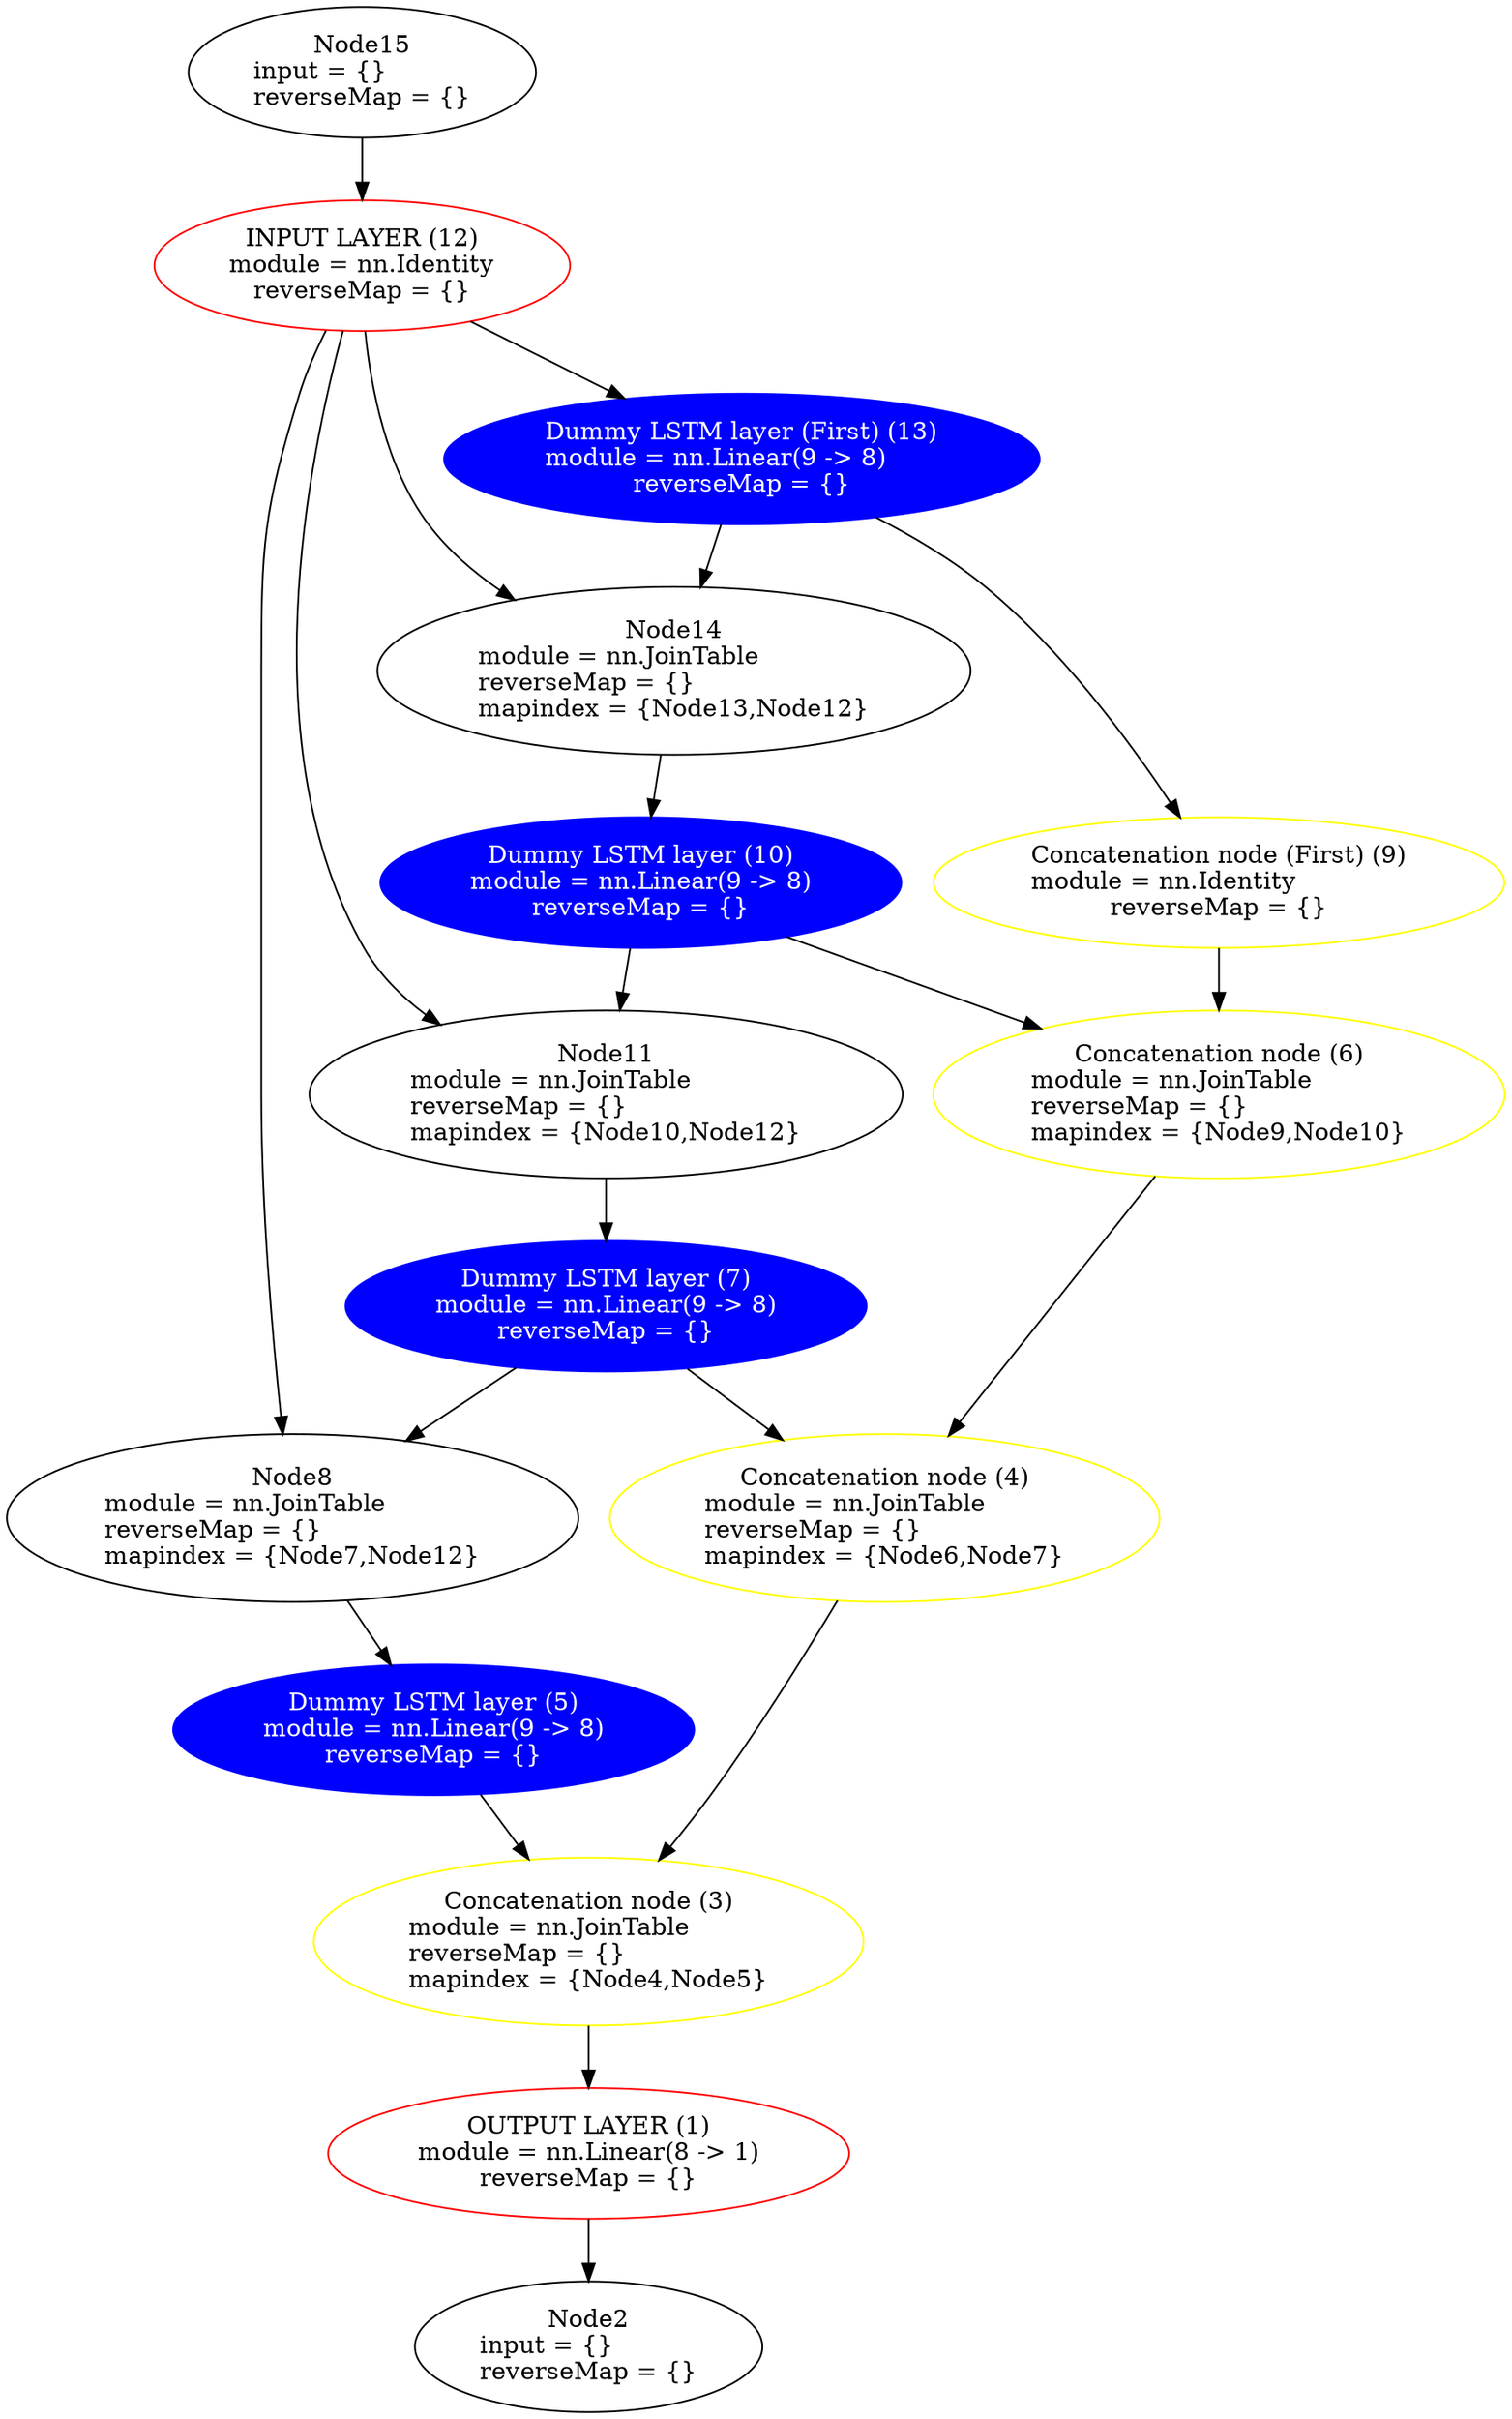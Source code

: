 digraph G {
	graph [bb="0,0,656,1388"];
	node [label="\N",
		shape=oval
	];
	n1	 [color=red,
		height=1.041,
		label="OUTPUT LAYER (1)\nmodule = nn.Linear(8 -> 1)\lreverseMap = {}",
		pos="278,150",
		tooltip="[topologyTest.lua]:62_",
		width=3.3125];
	n2	 [height=1.041,
		label="Node2\ninput = {}\lreverseMap = {}",
		pos="278,38",
		tooltip="[[C]]:-1_",
		width=2.1497];
	n1 -> n2	 [pos="e,278,75.844 278,112.37 278,103.93 278,94.829 278,86.011"];
	n3	 [color=yellow,
		height=1.3356,
		label="Concatenation node (3)\nmodule = nn.JoinTable\lreverseMap = {}\lmapindex = {Node4,Node5}",
		pos="278,272",
		tooltip="[topologyTest.lua]:54_",
		width=3.4507];
	n3 -> n1	 [pos="e,278,187.72 278,223.57 278,215.1 278,206.27 278,197.81"];
	n4	 [color=yellow,
		height=1.3356,
		label="Concatenation node (4)\nmodule = nn.JoinTable\lreverseMap = {}\lmapindex = {Node6,Node7}",
		pos="399,516",
		tooltip="[topologyTest.lua]:54_",
		width=3.4507];
	n4 -> n3	 [pos="e,301.31,319.63 375.81,468.63 355.87,428.73 327.04,371.09 305.85,328.7"];
	n5	 [color=blue,
		fillcolor=blue,
		fontcolor=white,
		height=1.041,
		label="Dummy LSTM layer (5)\nmodule = nn.Linear(9 -> 8)\lreverseMap = {}",
		pos="189,394",
		style=filled,
		tooltip="[topologyTest.lua]:50_",
		width=3.3125];
	n5 -> n3	 [pos="e,244.2,318.57 215.46,357.32 222.58,347.73 230.43,337.13 238.11,326.79"];
	n6	 [color=yellow,
		height=1.3356,
		label="Concatenation node (6)\nmodule = nn.JoinTable\lreverseMap = {}\lmapindex = {Node9,Node10}",
		pos="518,760",
		tooltip="[topologyTest.lua]:54_",
		width=3.5652];
	n6 -> n4	 [pos="e,421.93,563.63 495.2,712.63 475.58,672.73 447.23,615.09 426.39,572.7"];
	n7	 [color=blue,
		fillcolor=blue,
		fontcolor=white,
		height=1.041,
		label="Dummy LSTM layer (7)\nmodule = nn.Linear(9 -> 8)\lreverseMap = {}",
		pos="238,638",
		style=filled,
		tooltip="[topologyTest.lua]:50_",
		width=3.3125];
	n7 -> n4	 [pos="e,342.59,559.05 283.28,603.25 299.1,591.46 317.19,577.98 334.29,565.23"];
	n8	 [height=1.3356,
		label="Node8\nmodule = nn.JoinTable\lreverseMap = {}\lmapindex = {Node7,Node12}",
		pos="128,516",
		tooltip="[topologyTest.lua]:50_",
		width=3.5652];
	n7 -> n8	 [pos="e,169.18,561.92 205.59,601.65 196.32,591.53 186.02,580.29 176.03,569.39"];
	n8 -> n5	 [pos="e,170.59,431.23 151.58,468.6 156.31,459.31 161.27,449.55 165.98,440.28"];
	n9	 [color=yellow,
		height=1.041,
		label="Concatenation node (First) (9)\nmodule = nn.Identity\lreverseMap = {}",
		pos="528,882",
		tooltip="[topologyTest.lua]:44_",
		width=3.5652];
	n9 -> n6	 [pos="e,521.92,808.07 524.95,844.34 524.25,836.03 523.5,827.01 522.76,818.07"];
	n10	 [color=blue,
		fillcolor=blue,
		fontcolor=white,
		height=1.041,
		label="Dummy LSTM layer (10)\nmodule = nn.Linear(9 -> 8)\lreverseMap = {}",
		pos="262,882",
		style=filled,
		tooltip="[topologyTest.lua]:50_",
		width=3.3125];
	n10 -> n6	 [pos="e,438.97,798.05 326.93,850.56 358.07,835.97 395.85,818.26 429.57,802.45"];
	n11	 [height=1.3356,
		label="Node11\nmodule = nn.JoinTable\lreverseMap = {}\lmapindex = {Node10,Node12}",
		pos="238,760",
		tooltip="[topologyTest.lua]:50_",
		width=3.7034];
	n10 -> n11	 [pos="e,247.41,808.07 254.67,844.34 253.01,836.03 251.2,827.01 249.41,818.07"];
	n11 -> n7	 [pos="e,238,675.72 238,711.57 238,703.1 238,694.27 238,685.81"];
	n12	 [color=red,
		height=1.041,
		label="INPUT LAYER (12)\nmodule = nn.Identity\lreverseMap = {}",
		pos="133,1238",
		tooltip="[topologyTest.lua]:20_",
		width=2.6117];
	n12 -> n8	 [pos="e,111.69,564.11 114.36,1201 109.02,1189.4 103.66,1176.4 100,1164 79.757,1095.5 76,1076.5 76,1005 76,1005 76,1005 76,759 76,694.47 \
93.89,622.39 108.68,573.81"];
	n12 -> n11	 [pos="e,168.57,801.25 122.99,1200.5 105.21,1128.2 75.165,963.44 133,844 139.6,830.36 149.66,818.28 160.97,807.86"];
	n13	 [color=blue,
		fillcolor=blue,
		fontcolor=white,
		height=1.041,
		label="Dummy LSTM layer (First) (13)\nmodule = nn.Linear(9 -> 8)\lreverseMap = {}",
		pos="319,1126",
		style=filled,
		tooltip="[topologyTest.lua]:40_",
		width=3.8653];
	n12 -> n13	 [pos="e,262.58,1160.4 184.81,1206.4 206.16,1193.7 231.14,1179 253.73,1165.6"];
	n14	 [height=1.3356,
		label="Node14\nmodule = nn.JoinTable\lreverseMap = {}\lmapindex = {Node13,Node12}",
		pos="276,1004",
		tooltip="[topologyTest.lua]:50_",
		width=3.7034];
	n12 -> n14	 [pos="e,210.52,1046 135.74,1200.4 139.59,1168.5 148.83,1122.1 171,1088 179.46,1075 190.66,1063.1 202.6,1052.6"];
	n13 -> n9	 [pos="e,509.41,919.28 371.98,1091.3 387.76,1079.9 404.45,1066.4 418,1052 453.43,1014.4 484.55,964.06 504.56,928.1"];
	n13 -> n14	 [pos="e,292.79,1051.9 305.98,1088.7 302.9,1080.1 299.54,1070.7 296.22,1061.4"];
	n14 -> n10	 [pos="e,266.27,919.56 270.51,955.92 269.49,947.23 268.44,938.17 267.43,929.5"];
	n15	 [height=1.041,
		label="Node15\ninput = {}\lreverseMap = {}",
		pos="133,1350",
		tooltip="[[C]]:-1_",
		width=2.1497];
	n15 -> n12	 [pos="e,133,1275.8 133,1312.4 133,1303.9 133,1294.8 133,1286"];
}
